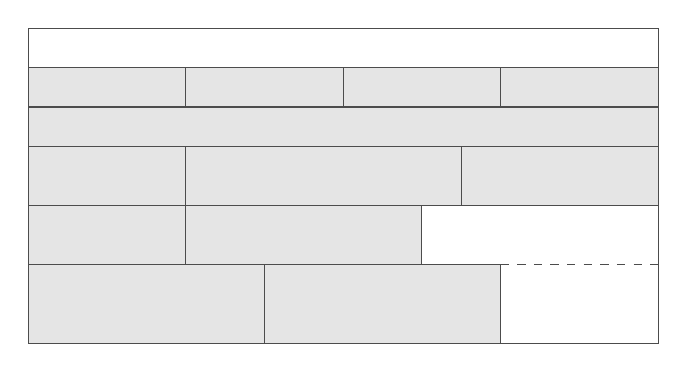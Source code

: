 \begin{tikzpicture}[draw={black!70},fill={black!10}]
\filldraw (0,0) rectangle +(3,1)
    (3,0) rectangle +(3,1);
\draw[dashed] (6,1) -- +(2,0);
\filldraw (0,1) rectangle +(2,0.75)
    (2,1) rectangle +(3,0.75);
\filldraw (0,1.75) rectangle +(2,0.75)
    (2,1.75) rectangle +(3.5,0.75)
    (5.5,1.75) rectangle +(2.5,0.75);
\filldraw (0,2.5) rectangle +(8,0.5);
\filldraw (0,3) rectangle +(2,0.5)
    (2,3) rectangle +(2,0.5)
    (4,3) rectangle +(2,0.5)
    (6,3) rectangle +(2,0.5);
\draw (0,0) rectangle +(8,4);
\end{tikzpicture}
